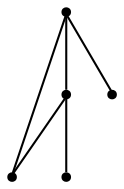 digraph G {
0 [shape=point, label="1"];
1 [shape=point, label="2"];
2 [shape=point, label="3"];
3 [shape=point, label="4"];
4 [shape=point, label="5"];
0 -> 1 [ dir="none"];
0 -> 2 [ dir="none"];
0 -> 3 [ dir="none"];
1 -> 2 [ dir="none"];
1 -> 4 [ dir="none"];
}
